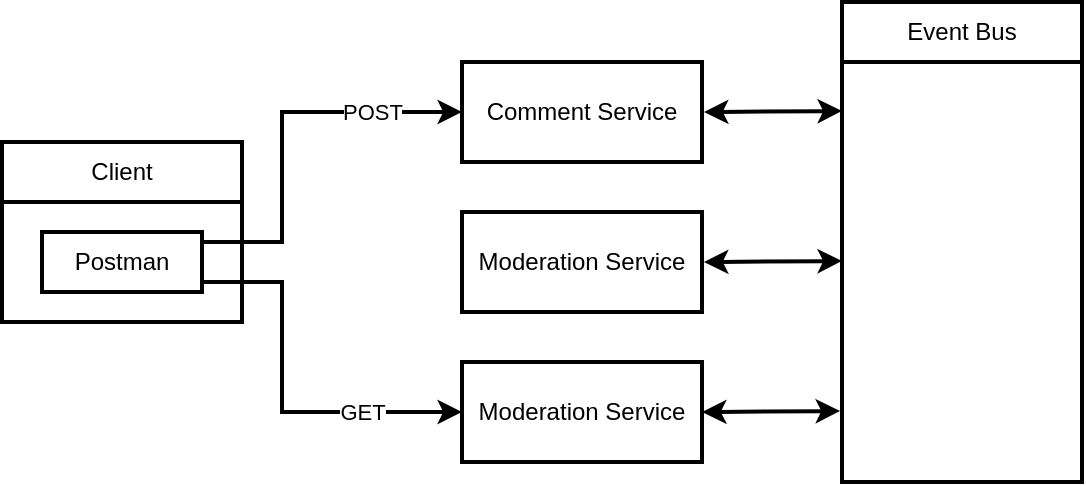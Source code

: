 <mxfile version="13.7.9" type="device"><diagram id="kkfX3EOF3lbObh3xoG2Z" name="Page-1"><mxGraphModel dx="852" dy="494" grid="1" gridSize="10" guides="1" tooltips="1" connect="1" arrows="1" fold="1" page="1" pageScale="1" pageWidth="850" pageHeight="1100" math="0" shadow="0"><root><mxCell id="0"/><mxCell id="1" parent="0"/><mxCell id="NFVikN1ObMJC-g65mp_2-14" value="" style="rounded=0;whiteSpace=wrap;html=1;strokeWidth=2;" vertex="1" parent="1"><mxGeometry x="150" y="235" width="120" height="30" as="geometry"/></mxCell><mxCell id="NFVikN1ObMJC-g65mp_2-15" value="Client" style="text;html=1;strokeColor=none;fillColor=none;align=center;verticalAlign=middle;whiteSpace=wrap;rounded=0;" vertex="1" parent="1"><mxGeometry x="190" y="240" width="40" height="20" as="geometry"/></mxCell><mxCell id="NFVikN1ObMJC-g65mp_2-16" value="" style="rounded=0;whiteSpace=wrap;html=1;strokeWidth=2;" vertex="1" parent="1"><mxGeometry x="150" y="265" width="120" height="60" as="geometry"/></mxCell><mxCell id="NFVikN1ObMJC-g65mp_2-17" value="" style="rounded=0;whiteSpace=wrap;html=1;strokeWidth=2;" vertex="1" parent="1"><mxGeometry x="170" y="280" width="80" height="30" as="geometry"/></mxCell><mxCell id="NFVikN1ObMJC-g65mp_2-20" value="" style="rounded=0;whiteSpace=wrap;html=1;strokeWidth=2;" vertex="1" parent="1"><mxGeometry x="380" y="195" width="120" height="50" as="geometry"/></mxCell><mxCell id="NFVikN1ObMJC-g65mp_2-21" value="Comment Service" style="text;html=1;strokeColor=none;fillColor=none;align=center;verticalAlign=middle;whiteSpace=wrap;rounded=0;" vertex="1" parent="1"><mxGeometry x="390" y="210" width="100" height="20" as="geometry"/></mxCell><mxCell id="NFVikN1ObMJC-g65mp_2-23" value="" style="rounded=0;whiteSpace=wrap;html=1;strokeWidth=2;" vertex="1" parent="1"><mxGeometry x="380" y="270" width="120" height="50" as="geometry"/></mxCell><mxCell id="NFVikN1ObMJC-g65mp_2-24" value="Moderation Service" style="text;html=1;strokeColor=none;fillColor=none;align=center;verticalAlign=middle;whiteSpace=wrap;rounded=0;" vertex="1" parent="1"><mxGeometry x="385" y="285" width="110" height="20" as="geometry"/></mxCell><mxCell id="NFVikN1ObMJC-g65mp_2-25" value="" style="rounded=0;whiteSpace=wrap;html=1;strokeWidth=2;" vertex="1" parent="1"><mxGeometry x="380" y="345" width="120" height="50" as="geometry"/></mxCell><mxCell id="NFVikN1ObMJC-g65mp_2-26" value="Moderation Service" style="text;html=1;strokeColor=none;fillColor=none;align=center;verticalAlign=middle;whiteSpace=wrap;rounded=0;" vertex="1" parent="1"><mxGeometry x="385" y="360" width="110" height="20" as="geometry"/></mxCell><mxCell id="NFVikN1ObMJC-g65mp_2-31" style="edgeStyle=orthogonalEdgeStyle;rounded=0;orthogonalLoop=1;jettySize=auto;html=1;exitX=1;exitY=0;exitDx=0;exitDy=0;entryX=0;entryY=0.5;entryDx=0;entryDy=0;strokeWidth=2;" edge="1" parent="1" source="NFVikN1ObMJC-g65mp_2-29" target="NFVikN1ObMJC-g65mp_2-20"><mxGeometry relative="1" as="geometry"><Array as="points"><mxPoint x="290" y="285"/><mxPoint x="290" y="220"/></Array></mxGeometry></mxCell><mxCell id="NFVikN1ObMJC-g65mp_2-35" value="POST" style="edgeLabel;html=1;align=center;verticalAlign=middle;resizable=0;points=[];" vertex="1" connectable="0" parent="NFVikN1ObMJC-g65mp_2-31"><mxGeometry x="0.409" y="1" relative="1" as="geometry"><mxPoint x="12" y="1" as="offset"/></mxGeometry></mxCell><mxCell id="NFVikN1ObMJC-g65mp_2-36" style="edgeStyle=orthogonalEdgeStyle;rounded=0;orthogonalLoop=1;jettySize=auto;html=1;exitX=1;exitY=1;exitDx=0;exitDy=0;entryX=0;entryY=0.5;entryDx=0;entryDy=0;strokeWidth=2;" edge="1" parent="1" source="NFVikN1ObMJC-g65mp_2-29" target="NFVikN1ObMJC-g65mp_2-25"><mxGeometry relative="1" as="geometry"><Array as="points"><mxPoint x="290" y="305"/><mxPoint x="290" y="370"/></Array></mxGeometry></mxCell><mxCell id="NFVikN1ObMJC-g65mp_2-37" value="GET" style="edgeLabel;html=1;align=center;verticalAlign=middle;resizable=0;points=[];" vertex="1" connectable="0" parent="NFVikN1ObMJC-g65mp_2-36"><mxGeometry x="0.426" relative="1" as="geometry"><mxPoint x="6" as="offset"/></mxGeometry></mxCell><mxCell id="NFVikN1ObMJC-g65mp_2-29" value="Postman" style="text;html=1;strokeColor=none;fillColor=none;align=center;verticalAlign=middle;whiteSpace=wrap;rounded=0;" vertex="1" parent="1"><mxGeometry x="170" y="285" width="80" height="20" as="geometry"/></mxCell><mxCell id="NFVikN1ObMJC-g65mp_2-39" value="" style="rounded=0;whiteSpace=wrap;html=1;strokeWidth=2;" vertex="1" parent="1"><mxGeometry x="570" y="195" width="120" height="210" as="geometry"/></mxCell><mxCell id="NFVikN1ObMJC-g65mp_2-40" value="" style="rounded=0;whiteSpace=wrap;html=1;strokeWidth=2;" vertex="1" parent="1"><mxGeometry x="570" y="165" width="120" height="30" as="geometry"/></mxCell><mxCell id="NFVikN1ObMJC-g65mp_2-41" value="Event Bus" style="text;html=1;strokeColor=none;fillColor=none;align=center;verticalAlign=middle;whiteSpace=wrap;rounded=0;" vertex="1" parent="1"><mxGeometry x="600" y="170" width="60" height="20" as="geometry"/></mxCell><mxCell id="NFVikN1ObMJC-g65mp_2-44" value="" style="endArrow=classic;startArrow=classic;html=1;strokeWidth=2;exitX=1;exitY=0.25;exitDx=0;exitDy=0;entryX=-0.008;entryY=0.057;entryDx=0;entryDy=0;entryPerimeter=0;" edge="1" parent="1"><mxGeometry width="50" height="50" relative="1" as="geometry"><mxPoint x="500.96" y="295.03" as="sourcePoint"/><mxPoint x="570" y="294.5" as="targetPoint"/></mxGeometry></mxCell><mxCell id="NFVikN1ObMJC-g65mp_2-45" value="" style="endArrow=classic;startArrow=classic;html=1;strokeWidth=2;exitX=1;exitY=0.25;exitDx=0;exitDy=0;entryX=-0.008;entryY=0.057;entryDx=0;entryDy=0;entryPerimeter=0;" edge="1" parent="1"><mxGeometry width="50" height="50" relative="1" as="geometry"><mxPoint x="500" y="370.03" as="sourcePoint"/><mxPoint x="569.04" y="369.5" as="targetPoint"/></mxGeometry></mxCell><mxCell id="NFVikN1ObMJC-g65mp_2-46" value="" style="endArrow=classic;startArrow=classic;html=1;strokeWidth=2;exitX=1;exitY=0.25;exitDx=0;exitDy=0;entryX=-0.008;entryY=0.057;entryDx=0;entryDy=0;entryPerimeter=0;" edge="1" parent="1"><mxGeometry width="50" height="50" relative="1" as="geometry"><mxPoint x="500.96" y="220.03" as="sourcePoint"/><mxPoint x="570" y="219.5" as="targetPoint"/></mxGeometry></mxCell></root></mxGraphModel></diagram></mxfile>